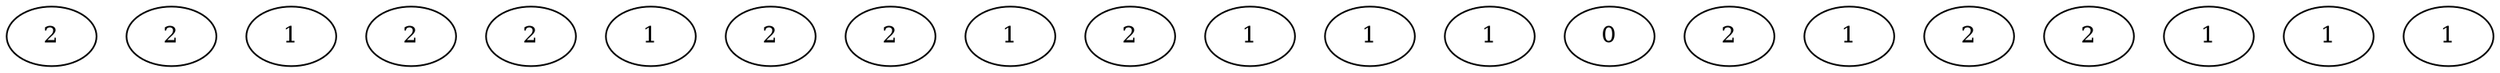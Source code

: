 // Simple Tree
digraph {
	compound=true
	1 [label=2]
	11 [label=2]
	10 [label=1]
	101 [label=2]
	1011 [label=2]
	1010 [label=1]
	10101 [label=2]
	101011 [label=2]
	101010 [label=1]
	1010101 [label=2]
	1010100 [label=1]
	10100 [label=1]
	100 [label=1]
	0 [label=0]
	01 [label=2]
	00 [label=1]
	001 [label=2]
	0011 [label=2]
	0010 [label=1]
	000 [label=1]
	"" [label=1]
}
